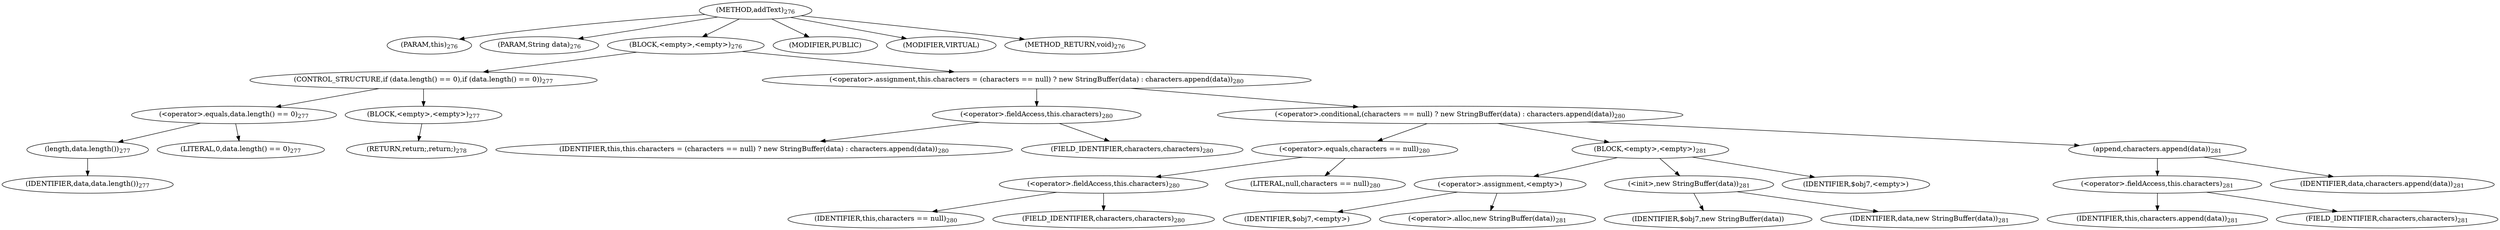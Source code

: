 digraph "addText" {  
"470" [label = <(METHOD,addText)<SUB>276</SUB>> ]
"471" [label = <(PARAM,this)<SUB>276</SUB>> ]
"472" [label = <(PARAM,String data)<SUB>276</SUB>> ]
"473" [label = <(BLOCK,&lt;empty&gt;,&lt;empty&gt;)<SUB>276</SUB>> ]
"474" [label = <(CONTROL_STRUCTURE,if (data.length() == 0),if (data.length() == 0))<SUB>277</SUB>> ]
"475" [label = <(&lt;operator&gt;.equals,data.length() == 0)<SUB>277</SUB>> ]
"476" [label = <(length,data.length())<SUB>277</SUB>> ]
"477" [label = <(IDENTIFIER,data,data.length())<SUB>277</SUB>> ]
"478" [label = <(LITERAL,0,data.length() == 0)<SUB>277</SUB>> ]
"479" [label = <(BLOCK,&lt;empty&gt;,&lt;empty&gt;)<SUB>277</SUB>> ]
"480" [label = <(RETURN,return;,return;)<SUB>278</SUB>> ]
"481" [label = <(&lt;operator&gt;.assignment,this.characters = (characters == null) ? new StringBuffer(data) : characters.append(data))<SUB>280</SUB>> ]
"482" [label = <(&lt;operator&gt;.fieldAccess,this.characters)<SUB>280</SUB>> ]
"483" [label = <(IDENTIFIER,this,this.characters = (characters == null) ? new StringBuffer(data) : characters.append(data))<SUB>280</SUB>> ]
"484" [label = <(FIELD_IDENTIFIER,characters,characters)<SUB>280</SUB>> ]
"485" [label = <(&lt;operator&gt;.conditional,(characters == null) ? new StringBuffer(data) : characters.append(data))<SUB>280</SUB>> ]
"486" [label = <(&lt;operator&gt;.equals,characters == null)<SUB>280</SUB>> ]
"487" [label = <(&lt;operator&gt;.fieldAccess,this.characters)<SUB>280</SUB>> ]
"488" [label = <(IDENTIFIER,this,characters == null)<SUB>280</SUB>> ]
"489" [label = <(FIELD_IDENTIFIER,characters,characters)<SUB>280</SUB>> ]
"490" [label = <(LITERAL,null,characters == null)<SUB>280</SUB>> ]
"491" [label = <(BLOCK,&lt;empty&gt;,&lt;empty&gt;)<SUB>281</SUB>> ]
"492" [label = <(&lt;operator&gt;.assignment,&lt;empty&gt;)> ]
"493" [label = <(IDENTIFIER,$obj7,&lt;empty&gt;)> ]
"494" [label = <(&lt;operator&gt;.alloc,new StringBuffer(data))<SUB>281</SUB>> ]
"495" [label = <(&lt;init&gt;,new StringBuffer(data))<SUB>281</SUB>> ]
"496" [label = <(IDENTIFIER,$obj7,new StringBuffer(data))> ]
"497" [label = <(IDENTIFIER,data,new StringBuffer(data))<SUB>281</SUB>> ]
"498" [label = <(IDENTIFIER,$obj7,&lt;empty&gt;)> ]
"499" [label = <(append,characters.append(data))<SUB>281</SUB>> ]
"500" [label = <(&lt;operator&gt;.fieldAccess,this.characters)<SUB>281</SUB>> ]
"501" [label = <(IDENTIFIER,this,characters.append(data))<SUB>281</SUB>> ]
"502" [label = <(FIELD_IDENTIFIER,characters,characters)<SUB>281</SUB>> ]
"503" [label = <(IDENTIFIER,data,characters.append(data))<SUB>281</SUB>> ]
"504" [label = <(MODIFIER,PUBLIC)> ]
"505" [label = <(MODIFIER,VIRTUAL)> ]
"506" [label = <(METHOD_RETURN,void)<SUB>276</SUB>> ]
  "470" -> "471" 
  "470" -> "472" 
  "470" -> "473" 
  "470" -> "504" 
  "470" -> "505" 
  "470" -> "506" 
  "473" -> "474" 
  "473" -> "481" 
  "474" -> "475" 
  "474" -> "479" 
  "475" -> "476" 
  "475" -> "478" 
  "476" -> "477" 
  "479" -> "480" 
  "481" -> "482" 
  "481" -> "485" 
  "482" -> "483" 
  "482" -> "484" 
  "485" -> "486" 
  "485" -> "491" 
  "485" -> "499" 
  "486" -> "487" 
  "486" -> "490" 
  "487" -> "488" 
  "487" -> "489" 
  "491" -> "492" 
  "491" -> "495" 
  "491" -> "498" 
  "492" -> "493" 
  "492" -> "494" 
  "495" -> "496" 
  "495" -> "497" 
  "499" -> "500" 
  "499" -> "503" 
  "500" -> "501" 
  "500" -> "502" 
}
